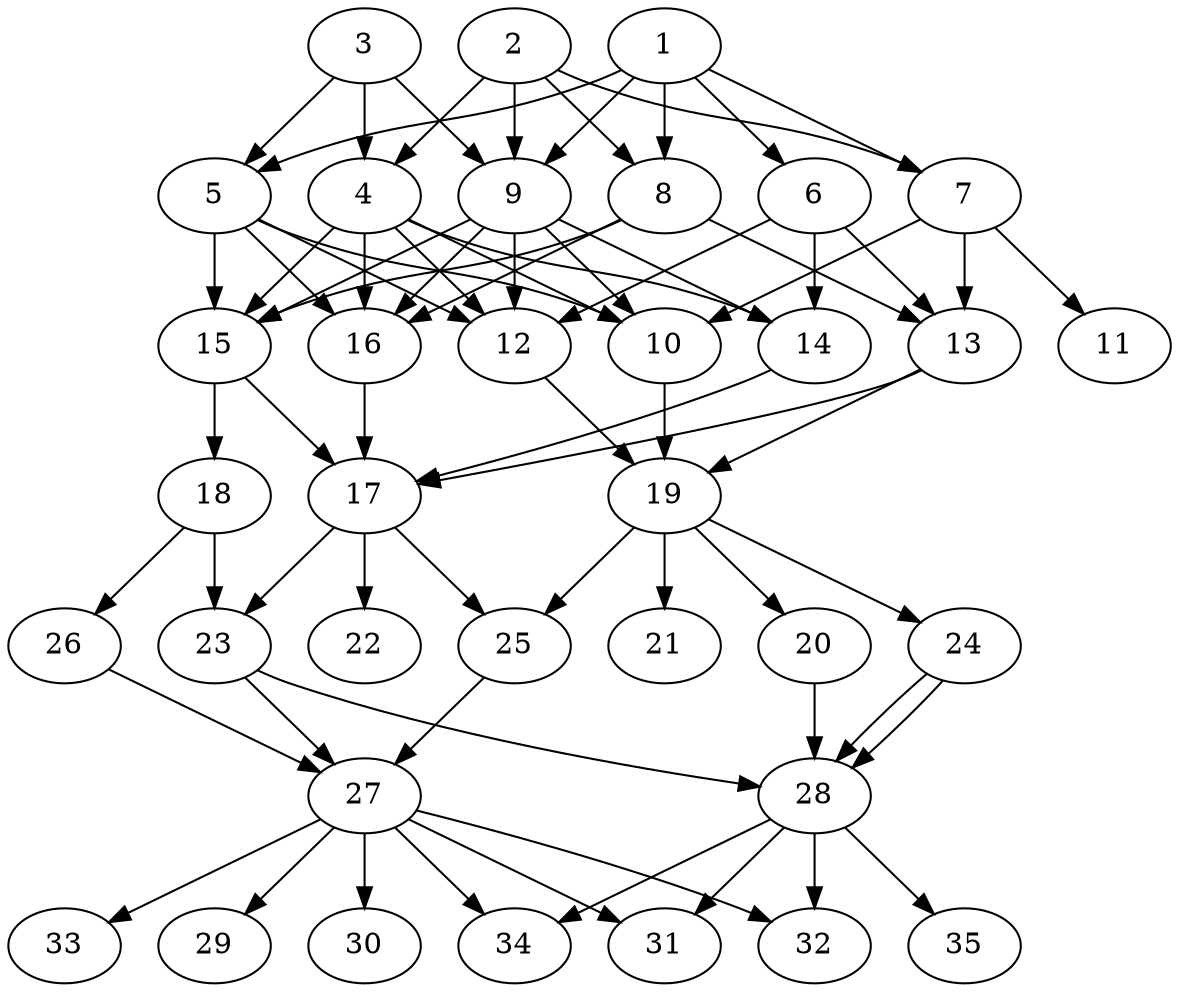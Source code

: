 // DAG automatically generated by daggen at Thu Oct  3 14:05:37 2019
// ./daggen --dot -n 35 --ccr 0.4 --fat 0.5 --regular 0.5 --density 0.7 --mindata 5242880 --maxdata 52428800 
digraph G {
  1 [size="128788480", alpha="0.09", expect_size="51515392"] 
  1 -> 5 [size ="51515392"]
  1 -> 6 [size ="51515392"]
  1 -> 7 [size ="51515392"]
  1 -> 8 [size ="51515392"]
  1 -> 9 [size ="51515392"]
  2 [size="61675520", alpha="0.06", expect_size="24670208"] 
  2 -> 4 [size ="24670208"]
  2 -> 7 [size ="24670208"]
  2 -> 8 [size ="24670208"]
  2 -> 9 [size ="24670208"]
  3 [size="125201920", alpha="0.02", expect_size="50080768"] 
  3 -> 4 [size ="50080768"]
  3 -> 5 [size ="50080768"]
  3 -> 9 [size ="50080768"]
  4 [size="37237760", alpha="0.08", expect_size="14895104"] 
  4 -> 10 [size ="14895104"]
  4 -> 12 [size ="14895104"]
  4 -> 14 [size ="14895104"]
  4 -> 15 [size ="14895104"]
  4 -> 16 [size ="14895104"]
  5 [size="92113920", alpha="0.06", expect_size="36845568"] 
  5 -> 10 [size ="36845568"]
  5 -> 12 [size ="36845568"]
  5 -> 15 [size ="36845568"]
  5 -> 16 [size ="36845568"]
  6 [size="28915200", alpha="0.06", expect_size="11566080"] 
  6 -> 12 [size ="11566080"]
  6 -> 13 [size ="11566080"]
  6 -> 14 [size ="11566080"]
  7 [size="42150400", alpha="0.07", expect_size="16860160"] 
  7 -> 10 [size ="16860160"]
  7 -> 11 [size ="16860160"]
  7 -> 13 [size ="16860160"]
  8 [size="38100480", alpha="0.14", expect_size="15240192"] 
  8 -> 13 [size ="15240192"]
  8 -> 15 [size ="15240192"]
  8 -> 16 [size ="15240192"]
  9 [size="63848960", alpha="0.12", expect_size="25539584"] 
  9 -> 10 [size ="25539584"]
  9 -> 12 [size ="25539584"]
  9 -> 14 [size ="25539584"]
  9 -> 15 [size ="25539584"]
  9 -> 16 [size ="25539584"]
  10 [size="92416000", alpha="0.14", expect_size="36966400"] 
  10 -> 19 [size ="36966400"]
  11 [size="86638080", alpha="0.03", expect_size="34655232"] 
  12 [size="21967360", alpha="0.15", expect_size="8786944"] 
  12 -> 19 [size ="8786944"]
  13 [size="55738880", alpha="0.04", expect_size="22295552"] 
  13 -> 17 [size ="22295552"]
  13 -> 19 [size ="22295552"]
  14 [size="68318720", alpha="0.14", expect_size="27327488"] 
  14 -> 17 [size ="27327488"]
  15 [size="113582080", alpha="0.06", expect_size="45432832"] 
  15 -> 17 [size ="45432832"]
  15 -> 18 [size ="45432832"]
  16 [size="31720960", alpha="0.13", expect_size="12688384"] 
  16 -> 17 [size ="12688384"]
  17 [size="64207360", alpha="0.07", expect_size="25682944"] 
  17 -> 22 [size ="25682944"]
  17 -> 23 [size ="25682944"]
  17 -> 25 [size ="25682944"]
  18 [size="105484800", alpha="0.07", expect_size="42193920"] 
  18 -> 23 [size ="42193920"]
  18 -> 26 [size ="42193920"]
  19 [size="67315200", alpha="0.03", expect_size="26926080"] 
  19 -> 20 [size ="26926080"]
  19 -> 21 [size ="26926080"]
  19 -> 24 [size ="26926080"]
  19 -> 25 [size ="26926080"]
  20 [size="21678080", alpha="0.18", expect_size="8671232"] 
  20 -> 28 [size ="8671232"]
  21 [size="101808640", alpha="0.13", expect_size="40723456"] 
  22 [size="120675840", alpha="0.17", expect_size="48270336"] 
  23 [size="91025920", alpha="0.19", expect_size="36410368"] 
  23 -> 27 [size ="36410368"]
  23 -> 28 [size ="36410368"]
  24 [size="115215360", alpha="0.05", expect_size="46086144"] 
  24 -> 28 [size ="46086144"]
  24 -> 28 [size ="46086144"]
  25 [size="76945920", alpha="0.05", expect_size="30778368"] 
  25 -> 27 [size ="30778368"]
  26 [size="113103360", alpha="0.08", expect_size="45241344"] 
  26 -> 27 [size ="45241344"]
  27 [size="73968640", alpha="0.15", expect_size="29587456"] 
  27 -> 29 [size ="29587456"]
  27 -> 30 [size ="29587456"]
  27 -> 31 [size ="29587456"]
  27 -> 32 [size ="29587456"]
  27 -> 33 [size ="29587456"]
  27 -> 34 [size ="29587456"]
  28 [size="113326080", alpha="0.07", expect_size="45330432"] 
  28 -> 31 [size ="45330432"]
  28 -> 32 [size ="45330432"]
  28 -> 34 [size ="45330432"]
  28 -> 35 [size ="45330432"]
  29 [size="35778560", alpha="0.07", expect_size="14311424"] 
  30 [size="51996160", alpha="0.01", expect_size="20798464"] 
  31 [size="41615360", alpha="0.07", expect_size="16646144"] 
  32 [size="120320000", alpha="0.15", expect_size="48128000"] 
  33 [size="100746240", alpha="0.10", expect_size="40298496"] 
  34 [size="94993920", alpha="0.14", expect_size="37997568"] 
  35 [size="127193600", alpha="0.15", expect_size="50877440"] 
}

